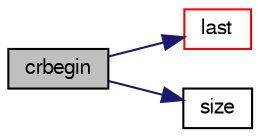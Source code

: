 digraph "crbegin"
{
  bgcolor="transparent";
  edge [fontname="FreeSans",fontsize="10",labelfontname="FreeSans",labelfontsize="10"];
  node [fontname="FreeSans",fontsize="10",shape=record];
  rankdir="LR";
  Node12303 [label="crbegin",height=0.2,width=0.4,color="black", fillcolor="grey75", style="filled", fontcolor="black"];
  Node12303 -> Node12304 [color="midnightblue",fontsize="10",style="solid",fontname="FreeSans"];
  Node12304 [label="last",height=0.2,width=0.4,color="red",URL="$a25806.html#a43742087e8e318a6edb81696be1804a6",tooltip="Return last entry. "];
  Node12303 -> Node12348 [color="midnightblue",fontsize="10",style="solid",fontname="FreeSans"];
  Node12348 [label="size",height=0.2,width=0.4,color="black",URL="$a25806.html#a47b3bf30da1eb3ab8076b5fbe00e0494",tooltip="Return number of elements in list. "];
}

